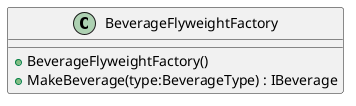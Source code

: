 @startuml
class BeverageFlyweightFactory {
    + BeverageFlyweightFactory()
    + MakeBeverage(type:BeverageType) : IBeverage
}
@enduml
